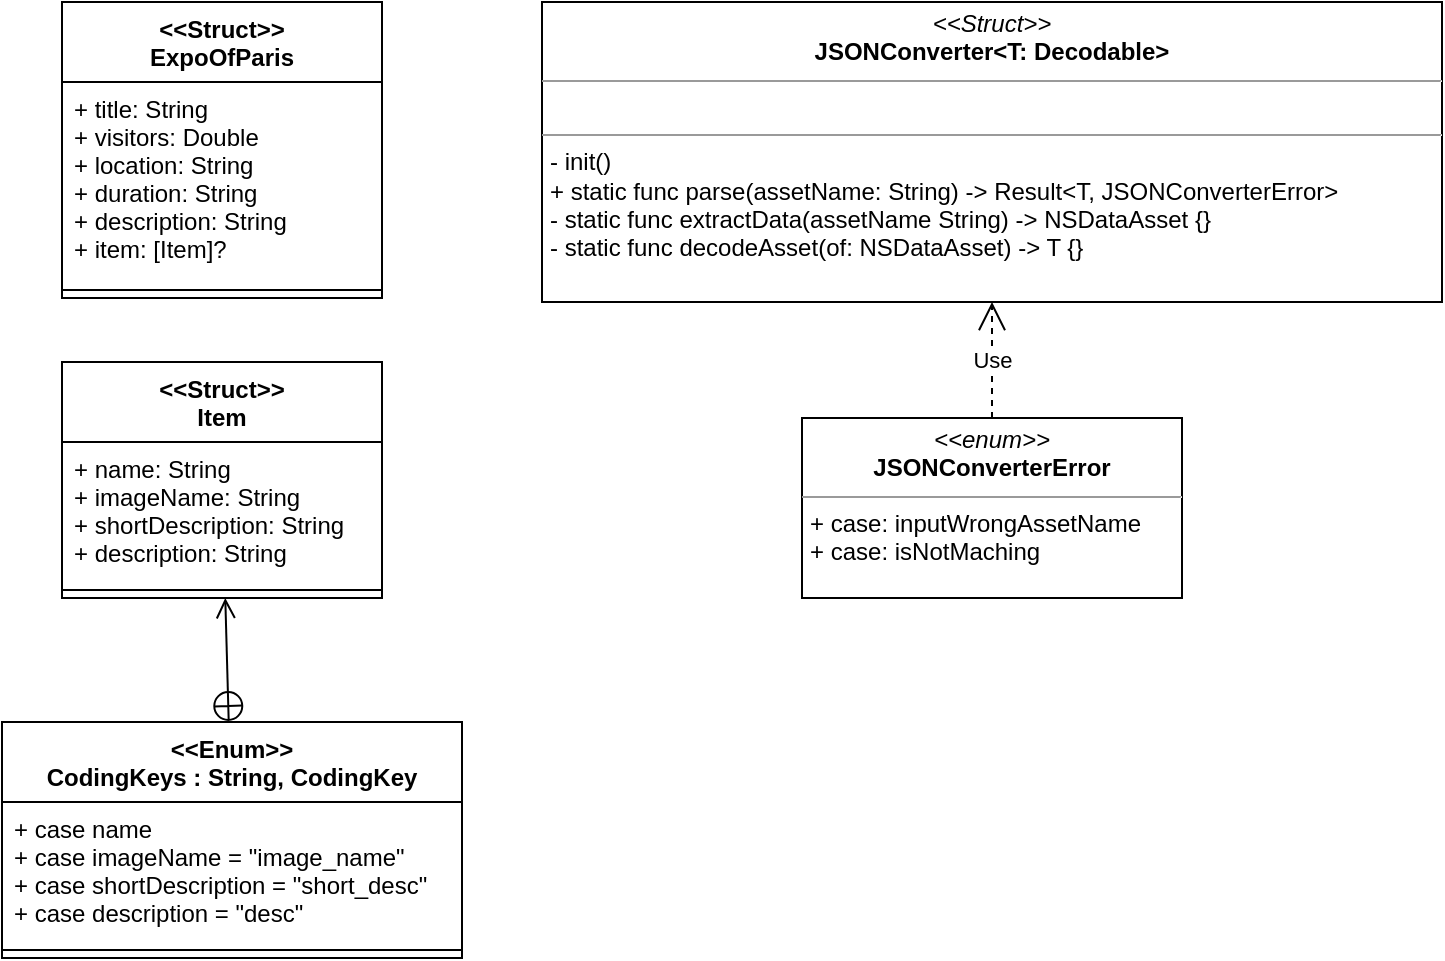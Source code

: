 <mxfile version="13.9.9" type="device"><diagram id="DoAuZeXyCWkiYN_5Xlwu" name="페이지-1"><mxGraphModel dx="706" dy="877" grid="1" gridSize="10" guides="1" tooltips="1" connect="1" arrows="1" fold="1" page="1" pageScale="1" pageWidth="827" pageHeight="1169" math="0" shadow="0"><root><mxCell id="0"/><mxCell id="1" parent="0"/><mxCell id="sS8VIflOAhUjXA8CO4Gy-1" value="&lt;&lt;Struct&gt;&gt;&#10;ExpoOfParis" style="swimlane;fontStyle=1;align=center;verticalAlign=top;childLayout=stackLayout;horizontal=1;startSize=40;horizontalStack=0;resizeParent=1;resizeParentMax=0;resizeLast=0;collapsible=1;marginBottom=0;" parent="1" vertex="1"><mxGeometry x="160" y="240" width="160" height="148" as="geometry"/></mxCell><mxCell id="sS8VIflOAhUjXA8CO4Gy-2" value="+ title: String&#10;+ visitors: Double&#10;+ location: String&#10;+ duration: String&#10;+ description: String&#10;+ item: [Item]?&#10;" style="text;strokeColor=none;fillColor=none;align=left;verticalAlign=top;spacingLeft=4;spacingRight=4;overflow=hidden;rotatable=0;points=[[0,0.5],[1,0.5]];portConstraint=eastwest;" parent="sS8VIflOAhUjXA8CO4Gy-1" vertex="1"><mxGeometry y="40" width="160" height="100" as="geometry"/></mxCell><mxCell id="sS8VIflOAhUjXA8CO4Gy-3" value="" style="line;strokeWidth=1;fillColor=none;align=left;verticalAlign=middle;spacingTop=-1;spacingLeft=3;spacingRight=3;rotatable=0;labelPosition=right;points=[];portConstraint=eastwest;" parent="sS8VIflOAhUjXA8CO4Gy-1" vertex="1"><mxGeometry y="140" width="160" height="8" as="geometry"/></mxCell><mxCell id="sS8VIflOAhUjXA8CO4Gy-5" value="&lt;&lt;Struct&gt;&gt;&#10;Item" style="swimlane;fontStyle=1;align=center;verticalAlign=top;childLayout=stackLayout;horizontal=1;startSize=40;horizontalStack=0;resizeParent=1;resizeParentMax=0;resizeLast=0;collapsible=1;marginBottom=0;" parent="1" vertex="1"><mxGeometry x="160" y="420" width="160" height="118" as="geometry"/></mxCell><mxCell id="sS8VIflOAhUjXA8CO4Gy-6" value="+ name: String&#10;+ imageName: String&#10;+ shortDescription: String&#10;+ description: String&#10;" style="text;strokeColor=none;fillColor=none;align=left;verticalAlign=top;spacingLeft=4;spacingRight=4;overflow=hidden;rotatable=0;points=[[0,0.5],[1,0.5]];portConstraint=eastwest;" parent="sS8VIflOAhUjXA8CO4Gy-5" vertex="1"><mxGeometry y="40" width="160" height="70" as="geometry"/></mxCell><mxCell id="sS8VIflOAhUjXA8CO4Gy-7" value="" style="line;strokeWidth=1;fillColor=none;align=left;verticalAlign=middle;spacingTop=-1;spacingLeft=3;spacingRight=3;rotatable=0;labelPosition=right;points=[];portConstraint=eastwest;" parent="sS8VIflOAhUjXA8CO4Gy-5" vertex="1"><mxGeometry y="110" width="160" height="8" as="geometry"/></mxCell><mxCell id="sS8VIflOAhUjXA8CO4Gy-14" value="" style="endArrow=open;startArrow=circlePlus;endFill=0;startFill=0;endSize=8;html=1;" parent="1" source="sS8VIflOAhUjXA8CO4Gy-15" target="sS8VIflOAhUjXA8CO4Gy-5" edge="1"><mxGeometry width="160" relative="1" as="geometry"><mxPoint x="480" y="480" as="sourcePoint"/><mxPoint x="450" y="380" as="targetPoint"/></mxGeometry></mxCell><mxCell id="sS8VIflOAhUjXA8CO4Gy-15" value="&lt;&lt;Enum&gt;&gt;&#10;CodingKeys : String, CodingKey" style="swimlane;fontStyle=1;align=center;verticalAlign=top;childLayout=stackLayout;horizontal=1;startSize=40;horizontalStack=0;resizeParent=1;resizeParentMax=0;resizeLast=0;collapsible=1;marginBottom=0;" parent="1" vertex="1"><mxGeometry x="130" y="600" width="230" height="118" as="geometry"/></mxCell><mxCell id="sS8VIflOAhUjXA8CO4Gy-16" value="+ case name&#10;+ case imageName = &quot;image_name&quot;&#10;+ case shortDescription = &quot;short_desc&quot;&#10;+ case description = &quot;desc&quot;" style="text;strokeColor=none;fillColor=none;align=left;verticalAlign=top;spacingLeft=4;spacingRight=4;overflow=hidden;rotatable=0;points=[[0,0.5],[1,0.5]];portConstraint=eastwest;" parent="sS8VIflOAhUjXA8CO4Gy-15" vertex="1"><mxGeometry y="40" width="230" height="70" as="geometry"/></mxCell><mxCell id="sS8VIflOAhUjXA8CO4Gy-17" value="" style="line;strokeWidth=1;fillColor=none;align=left;verticalAlign=middle;spacingTop=-1;spacingLeft=3;spacingRight=3;rotatable=0;labelPosition=right;points=[];portConstraint=eastwest;" parent="sS8VIflOAhUjXA8CO4Gy-15" vertex="1"><mxGeometry y="110" width="230" height="8" as="geometry"/></mxCell><mxCell id="sS8VIflOAhUjXA8CO4Gy-20" value="&lt;p style=&quot;margin: 0px ; margin-top: 4px ; text-align: center&quot;&gt;&lt;i&gt;&amp;lt;&amp;lt;Struct&amp;gt;&amp;gt;&lt;/i&gt;&lt;br&gt;&lt;b&gt;JSONConverter&amp;lt;T: Decodable&amp;gt;&lt;/b&gt;&lt;br&gt;&lt;/p&gt;&lt;hr size=&quot;1&quot;&gt;&lt;p style=&quot;margin: 0px ; margin-left: 4px&quot;&gt;&lt;br&gt;&lt;/p&gt;&lt;hr size=&quot;1&quot;&gt;&lt;p style=&quot;margin: 0px 0px 0px 4px&quot;&gt;- init()&amp;nbsp;&lt;/p&gt;&lt;p style=&quot;margin: 0px 0px 0px 4px&quot;&gt;+ static func parse(assetName: String) -&amp;gt; Result&amp;lt;T, JSONConverterError&amp;gt;&lt;/p&gt;&lt;p style=&quot;margin: 0px 0px 0px 4px&quot;&gt;- static func extractData(assetName String) -&amp;gt; NSDataAsset {}&lt;/p&gt;&lt;p style=&quot;margin: 0px 0px 0px 4px&quot;&gt;- static func decodeAsset(of: NSDataAsset) -&amp;gt; T {}&lt;span&gt;&amp;nbsp;&lt;/span&gt;&lt;/p&gt;" style="verticalAlign=top;align=left;overflow=fill;fontSize=12;fontFamily=Helvetica;html=1;" parent="1" vertex="1"><mxGeometry x="400" y="240" width="450" height="150" as="geometry"/></mxCell><mxCell id="Opn2OibXy5a3Tu_8fyxu-1" value="&lt;p style=&quot;margin: 0px ; margin-top: 4px ; text-align: center&quot;&gt;&lt;i&gt;&amp;lt;&amp;lt;enum&amp;gt;&amp;gt;&lt;/i&gt;&lt;br&gt;&lt;b&gt;JSONConverterError&lt;/b&gt;&lt;/p&gt;&lt;hr size=&quot;1&quot;&gt;&lt;p style=&quot;margin: 0px ; margin-left: 4px&quot;&gt;+ case: inputWrongAssetName&lt;/p&gt;&lt;p style=&quot;margin: 0px ; margin-left: 4px&quot;&gt;+ case: isNotMaching&lt;/p&gt;" style="verticalAlign=top;align=left;overflow=fill;fontSize=12;fontFamily=Helvetica;html=1;" vertex="1" parent="1"><mxGeometry x="530" y="448" width="190" height="90" as="geometry"/></mxCell><mxCell id="Opn2OibXy5a3Tu_8fyxu-2" value="Use" style="endArrow=open;endSize=12;dashed=1;html=1;" edge="1" parent="1" source="Opn2OibXy5a3Tu_8fyxu-1" target="sS8VIflOAhUjXA8CO4Gy-20"><mxGeometry width="160" relative="1" as="geometry"><mxPoint x="510" y="440" as="sourcePoint"/><mxPoint x="670" y="440" as="targetPoint"/></mxGeometry></mxCell></root></mxGraphModel></diagram></mxfile>